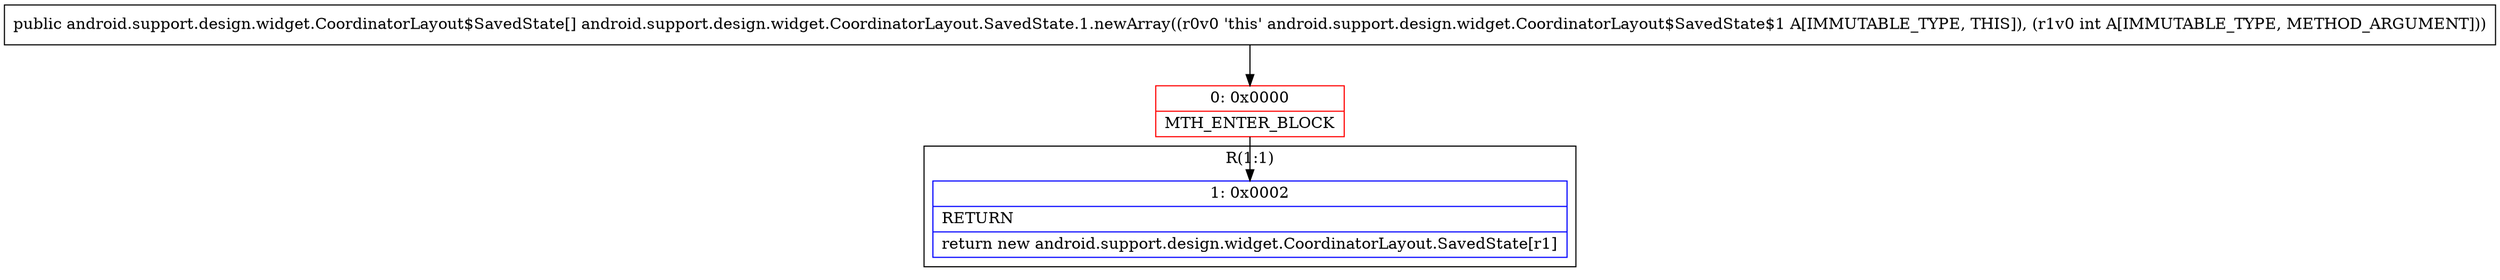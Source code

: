 digraph "CFG forandroid.support.design.widget.CoordinatorLayout.SavedState.1.newArray(I)[Landroid\/support\/design\/widget\/CoordinatorLayout$SavedState;" {
subgraph cluster_Region_1533061522 {
label = "R(1:1)";
node [shape=record,color=blue];
Node_1 [shape=record,label="{1\:\ 0x0002|RETURN\l|return new android.support.design.widget.CoordinatorLayout.SavedState[r1]\l}"];
}
Node_0 [shape=record,color=red,label="{0\:\ 0x0000|MTH_ENTER_BLOCK\l}"];
MethodNode[shape=record,label="{public android.support.design.widget.CoordinatorLayout$SavedState[] android.support.design.widget.CoordinatorLayout.SavedState.1.newArray((r0v0 'this' android.support.design.widget.CoordinatorLayout$SavedState$1 A[IMMUTABLE_TYPE, THIS]), (r1v0 int A[IMMUTABLE_TYPE, METHOD_ARGUMENT])) }"];
MethodNode -> Node_0;
Node_0 -> Node_1;
}

